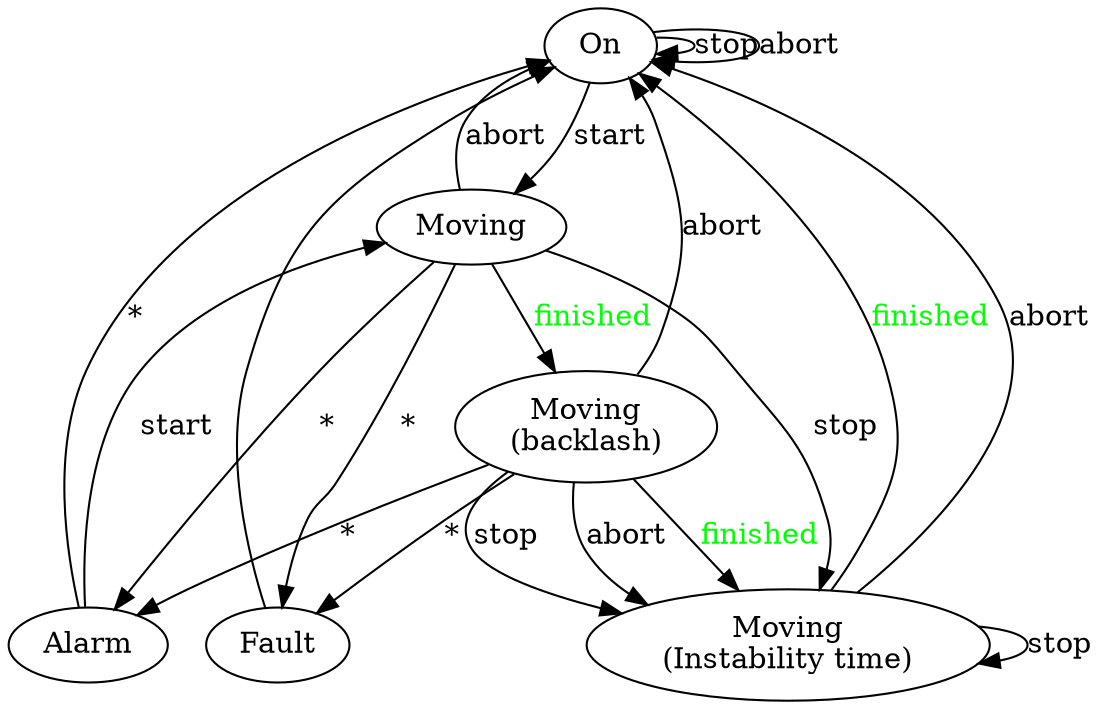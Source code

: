 digraph "Motion" {
fontsize="-"
"On" [
fixedsize="false"
regular="false"
];
"Moving" [
fixedsize="false"
regular="false"
];
"On" -> "Moving" [
constraint="true"
decorate="false"
label="start"
labelfloat="false"
];
"Moving" -> "On" [
constraint="true"
decorate="false"
label="abort"
labelfloat="false"
];
"Moving_backlash" [
fixedsize="false"
label="Moving\n(backlash)"
regular="false"
];
"Moving" -> "Moving_backlash" [
constraint="true"
decorate="false"
fontcolor="green"
label="finished"
labelfloat="false"
];
"Moving_Instability_time" [
fixedsize="false"
label="Moving\n(Instability time)"
regular="false"
];
"Moving" -> "Moving_Instability_time" [
constraint="true"
decorate="false"
label="stop"
labelfloat="false"
];
"Moving_backlash" -> "Moving_Instability_time" [
constraint="true"
decorate="false"
fontcolor="green"
label="finished"
labelfloat="false"
];
"Moving_backlash" -> "Moving_Instability_time" [
constraint="true"
decorate="false"
label="stop"
labelfloat="false"
];
"Moving_backlash" -> "Moving_Instability_time" [
constraint="true"
decorate="false"
label="abort"
labelfloat="false"
];
"Moving_backlash" -> "On" [
constraint="true"
decorate="false"
label="abort"
labelfloat="false"
];
"Moving_Instability_time" -> "On" [
constraint="true"
decorate="false"
fontcolor="green"
label="finished"
labelfloat="false"
];
"Moving_Instability_time" -> "On" [
constraint="true"
decorate="false"
label="abort"
labelfloat="false"
];
"Moving_Instability_time" -> "Moving_Instability_time" [
constraint="true"
decorate="false"
label="stop"
labelfloat="false"
];
"On" -> "On" [
constraint="true"
decorate="false"
label="stop"
labelfloat="false"
];
"On" -> "On" [
constraint="true"
decorate="false"
label="abort"
labelfloat="false"
];
"Alarm" [
fixedsize="false"
regular="false"
];
"Fault" [
fixedsize="false"
regular="false"
];
"Moving" -> "Alarm" [
constraint="true"
decorate="false"
label="*"
labelfloat="false"
];
"Moving" -> "Fault" [
constraint="true"
decorate="false"
label="*"
labelfloat="false"
];
"Moving_backlash" -> "Alarm" [
constraint="true"
decorate="false"
label="*"
labelfloat="false"
];
"Moving_backlash" -> "Fault" [
constraint="true"
decorate="false"
label="*"
labelfloat="false"
];
"Alarm" -> "On" [
constraint="true"
decorate="false"
label="*"
labelfloat="false"
];
"Fault" -> "On" [
constraint="true"
decorate="false"
labelfloat="false"
];
"Alarm" -> "Moving" [
constraint="true"
decorate="false"
label="start"
labelfloat="false"
];
}

